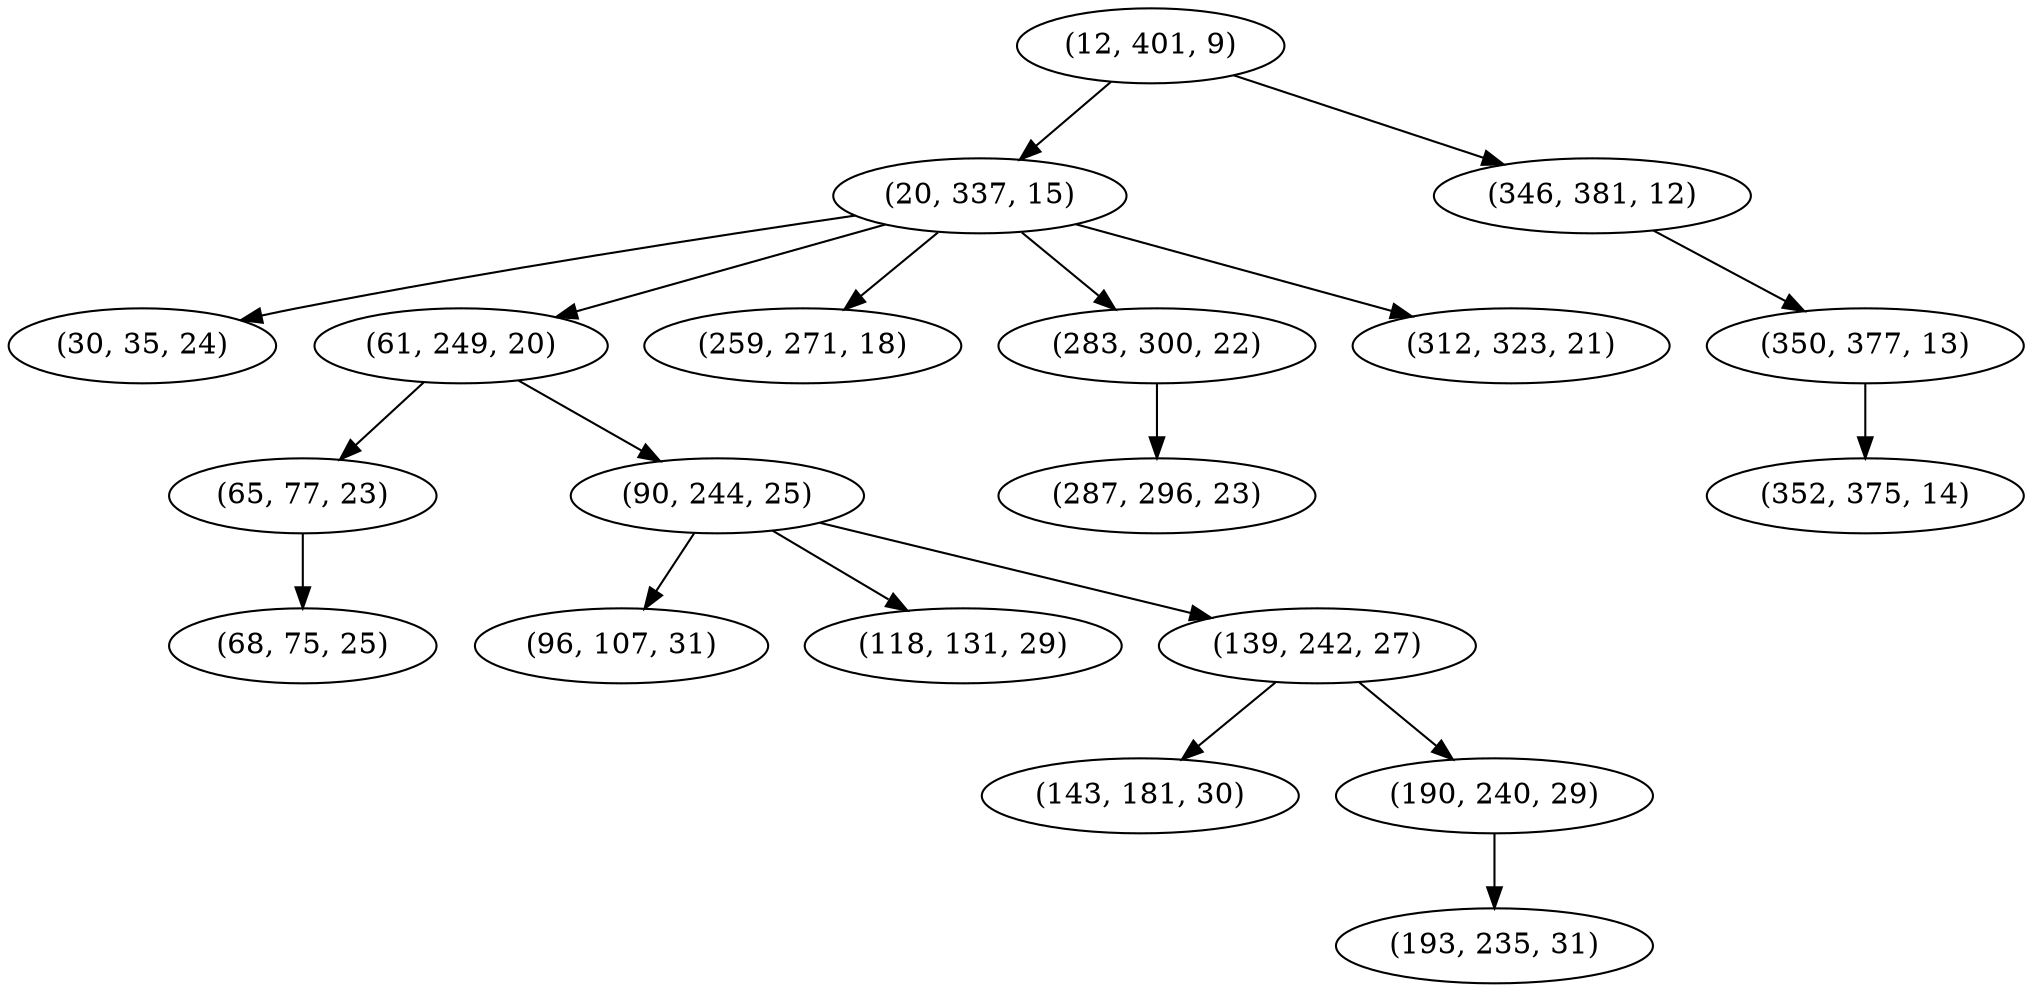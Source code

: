 digraph tree {
    "(12, 401, 9)";
    "(20, 337, 15)";
    "(30, 35, 24)";
    "(61, 249, 20)";
    "(65, 77, 23)";
    "(68, 75, 25)";
    "(90, 244, 25)";
    "(96, 107, 31)";
    "(118, 131, 29)";
    "(139, 242, 27)";
    "(143, 181, 30)";
    "(190, 240, 29)";
    "(193, 235, 31)";
    "(259, 271, 18)";
    "(283, 300, 22)";
    "(287, 296, 23)";
    "(312, 323, 21)";
    "(346, 381, 12)";
    "(350, 377, 13)";
    "(352, 375, 14)";
    "(12, 401, 9)" -> "(20, 337, 15)";
    "(12, 401, 9)" -> "(346, 381, 12)";
    "(20, 337, 15)" -> "(30, 35, 24)";
    "(20, 337, 15)" -> "(61, 249, 20)";
    "(20, 337, 15)" -> "(259, 271, 18)";
    "(20, 337, 15)" -> "(283, 300, 22)";
    "(20, 337, 15)" -> "(312, 323, 21)";
    "(61, 249, 20)" -> "(65, 77, 23)";
    "(61, 249, 20)" -> "(90, 244, 25)";
    "(65, 77, 23)" -> "(68, 75, 25)";
    "(90, 244, 25)" -> "(96, 107, 31)";
    "(90, 244, 25)" -> "(118, 131, 29)";
    "(90, 244, 25)" -> "(139, 242, 27)";
    "(139, 242, 27)" -> "(143, 181, 30)";
    "(139, 242, 27)" -> "(190, 240, 29)";
    "(190, 240, 29)" -> "(193, 235, 31)";
    "(283, 300, 22)" -> "(287, 296, 23)";
    "(346, 381, 12)" -> "(350, 377, 13)";
    "(350, 377, 13)" -> "(352, 375, 14)";
}
